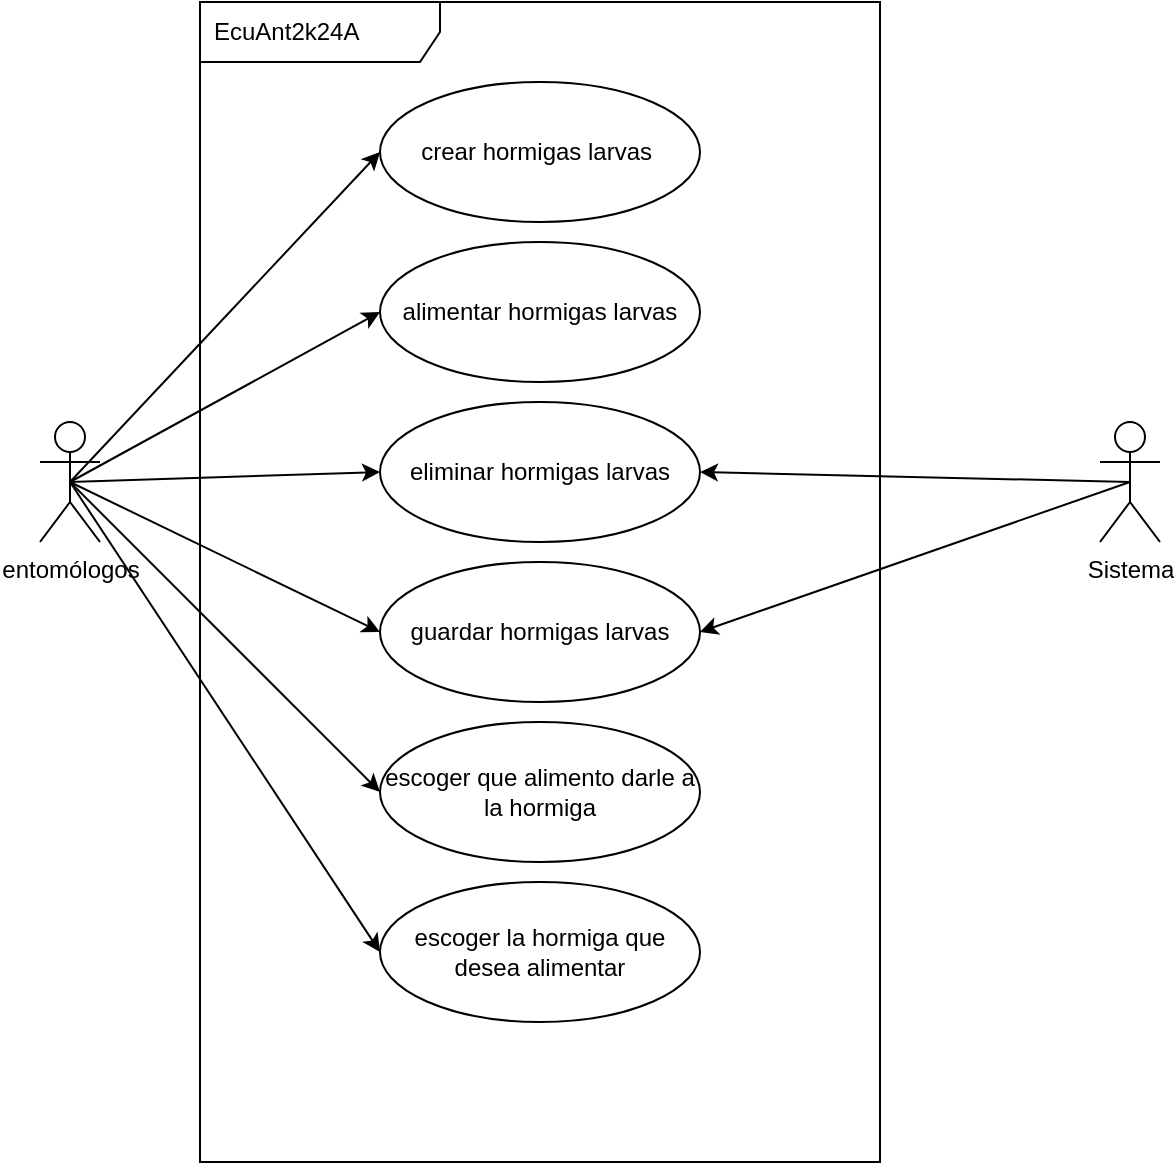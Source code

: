 <mxfile>
    <diagram id="dKDHNhiZ_LbCObsLk-GG" name="Page-1">
        <mxGraphModel dx="800" dy="667" grid="1" gridSize="10" guides="1" tooltips="1" connect="1" arrows="1" fold="1" page="1" pageScale="1" pageWidth="850" pageHeight="1100" math="0" shadow="0">
            <root>
                <mxCell id="0"/>
                <mxCell id="1" parent="0"/>
                <mxCell id="13" style="edgeStyle=none;html=1;exitX=0.5;exitY=0.5;exitDx=0;exitDy=0;exitPerimeter=0;entryX=0;entryY=0.5;entryDx=0;entryDy=0;" edge="1" parent="1" source="2" target="4">
                    <mxGeometry relative="1" as="geometry"/>
                </mxCell>
                <mxCell id="14" style="edgeStyle=none;html=1;exitX=0.5;exitY=0.5;exitDx=0;exitDy=0;exitPerimeter=0;entryX=0;entryY=0.5;entryDx=0;entryDy=0;" edge="1" parent="1" source="2" target="5">
                    <mxGeometry relative="1" as="geometry"/>
                </mxCell>
                <mxCell id="15" style="edgeStyle=none;html=1;exitX=0.5;exitY=0.5;exitDx=0;exitDy=0;exitPerimeter=0;entryX=0;entryY=0.5;entryDx=0;entryDy=0;" edge="1" parent="1" source="2" target="6">
                    <mxGeometry relative="1" as="geometry"/>
                </mxCell>
                <mxCell id="16" style="edgeStyle=none;html=1;exitX=0.5;exitY=0.5;exitDx=0;exitDy=0;exitPerimeter=0;entryX=0;entryY=0.5;entryDx=0;entryDy=0;" edge="1" parent="1" source="2" target="7">
                    <mxGeometry relative="1" as="geometry"/>
                </mxCell>
                <mxCell id="17" style="edgeStyle=none;html=1;exitX=0.5;exitY=0.5;exitDx=0;exitDy=0;exitPerimeter=0;entryX=0;entryY=0.5;entryDx=0;entryDy=0;" edge="1" parent="1" source="2" target="8">
                    <mxGeometry relative="1" as="geometry"/>
                </mxCell>
                <mxCell id="19" style="edgeStyle=none;html=1;exitX=0.5;exitY=0.5;exitDx=0;exitDy=0;exitPerimeter=0;entryX=0;entryY=0.5;entryDx=0;entryDy=0;" edge="1" parent="1" source="2" target="9">
                    <mxGeometry relative="1" as="geometry"/>
                </mxCell>
                <mxCell id="2" value="entomólogos" style="shape=umlActor;verticalLabelPosition=bottom;verticalAlign=top;html=1;outlineConnect=0;" vertex="1" parent="1">
                    <mxGeometry x="190" y="340" width="30" height="60" as="geometry"/>
                </mxCell>
                <mxCell id="4" value="crear hormigas larvas&amp;nbsp;" style="ellipse;whiteSpace=wrap;html=1;" vertex="1" parent="1">
                    <mxGeometry x="360" y="170" width="160" height="70" as="geometry"/>
                </mxCell>
                <mxCell id="5" value="alimentar hormigas larvas" style="ellipse;whiteSpace=wrap;html=1;" vertex="1" parent="1">
                    <mxGeometry x="360" y="250" width="160" height="70" as="geometry"/>
                </mxCell>
                <mxCell id="6" value="eliminar hormigas larvas" style="ellipse;whiteSpace=wrap;html=1;" vertex="1" parent="1">
                    <mxGeometry x="360" y="330" width="160" height="70" as="geometry"/>
                </mxCell>
                <mxCell id="7" value="guardar hormigas larvas" style="ellipse;whiteSpace=wrap;html=1;" vertex="1" parent="1">
                    <mxGeometry x="360" y="410" width="160" height="70" as="geometry"/>
                </mxCell>
                <mxCell id="8" value="escoger que alimento darle a la hormiga" style="ellipse;whiteSpace=wrap;html=1;" vertex="1" parent="1">
                    <mxGeometry x="360" y="490" width="160" height="70" as="geometry"/>
                </mxCell>
                <mxCell id="9" value="escoger la hormiga que desea alimentar" style="ellipse;whiteSpace=wrap;html=1;" vertex="1" parent="1">
                    <mxGeometry x="360" y="570" width="160" height="70" as="geometry"/>
                </mxCell>
                <mxCell id="11" style="edgeStyle=none;html=1;exitX=0.5;exitY=0.5;exitDx=0;exitDy=0;exitPerimeter=0;entryX=1;entryY=0.5;entryDx=0;entryDy=0;" edge="1" parent="1" source="10" target="6">
                    <mxGeometry relative="1" as="geometry"/>
                </mxCell>
                <mxCell id="12" style="edgeStyle=none;html=1;exitX=0.5;exitY=0.5;exitDx=0;exitDy=0;exitPerimeter=0;entryX=1;entryY=0.5;entryDx=0;entryDy=0;" edge="1" parent="1" source="10" target="7">
                    <mxGeometry relative="1" as="geometry"/>
                </mxCell>
                <mxCell id="10" value="Sistema" style="shape=umlActor;verticalLabelPosition=bottom;verticalAlign=top;html=1;outlineConnect=0;" vertex="1" parent="1">
                    <mxGeometry x="720" y="340" width="30" height="60" as="geometry"/>
                </mxCell>
                <mxCell id="21" value="EcuAnt2k24A" style="shape=umlFrame;whiteSpace=wrap;html=1;width=120;height=30;boundedLbl=1;verticalAlign=middle;align=left;spacingLeft=5;" vertex="1" parent="1">
                    <mxGeometry x="270" y="130" width="340" height="580" as="geometry"/>
                </mxCell>
            </root>
        </mxGraphModel>
    </diagram>
</mxfile>